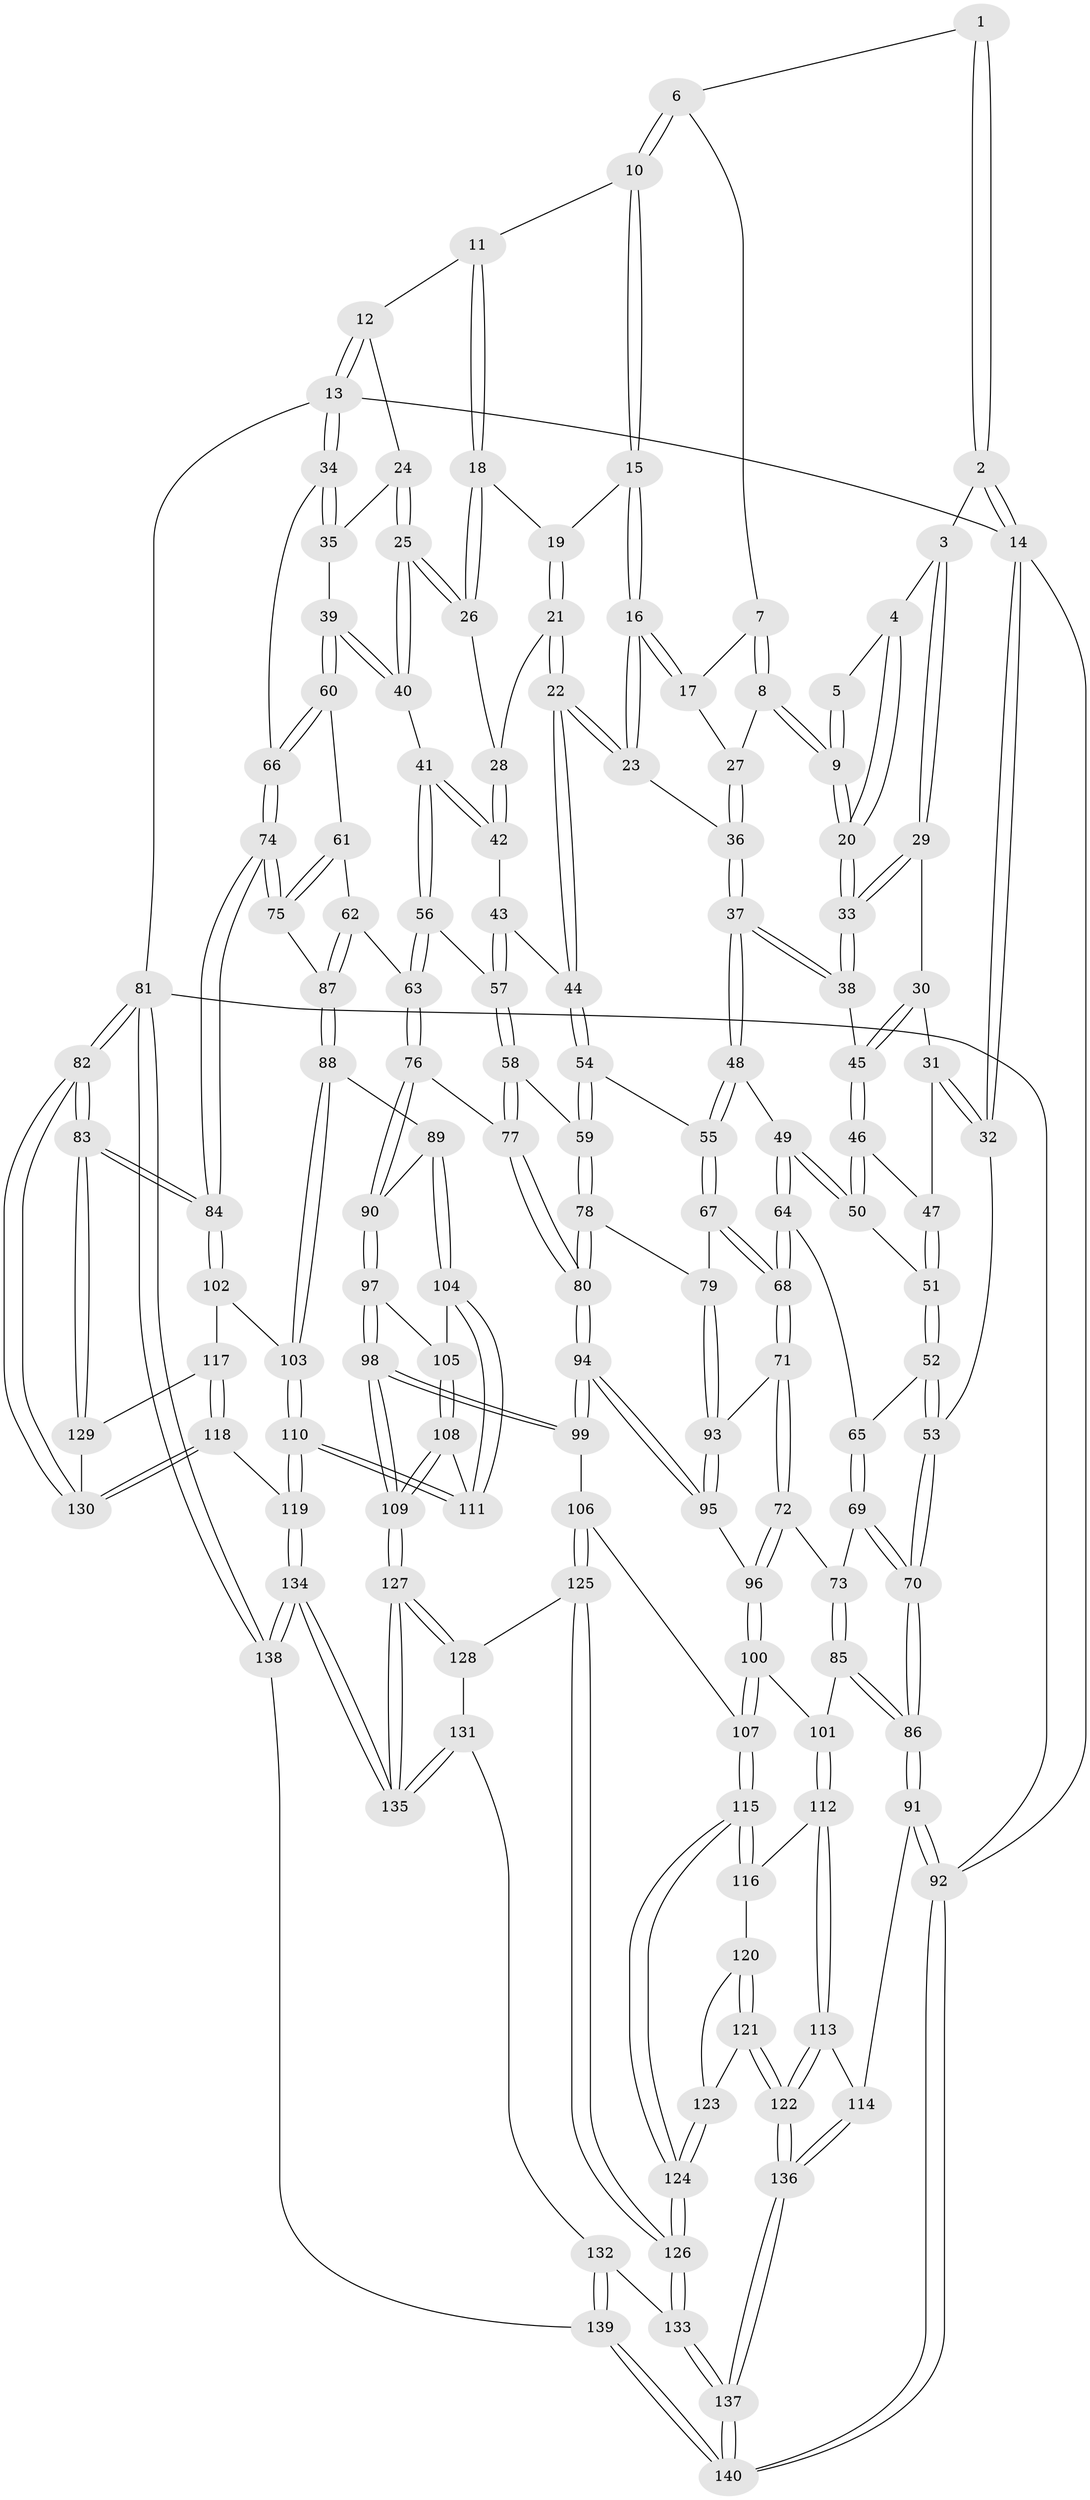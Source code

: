 // coarse degree distribution, {3: 0.05952380952380952, 4: 0.35714285714285715, 2: 0.03571428571428571, 5: 0.42857142857142855, 9: 0.011904761904761904, 6: 0.08333333333333333, 7: 0.023809523809523808}
// Generated by graph-tools (version 1.1) at 2025/21/03/04/25 18:21:25]
// undirected, 140 vertices, 347 edges
graph export_dot {
graph [start="1"]
  node [color=gray90,style=filled];
  1 [pos="+0.2439452626385209+0"];
  2 [pos="+0+0"];
  3 [pos="+0.11659079639636341+0.034117537437617085"];
  4 [pos="+0.18230917873259822+0.03820517397455096"];
  5 [pos="+0.23007268863765742+0.007082567720803461"];
  6 [pos="+0.40908798128890494+0"];
  7 [pos="+0.398452105286803+0"];
  8 [pos="+0.3299834502097784+0.051739929545797037"];
  9 [pos="+0.25354920487802013+0.07828927417591088"];
  10 [pos="+0.4724889486612926+0"];
  11 [pos="+0.8248959689430098+0"];
  12 [pos="+0.9330321778234277+0"];
  13 [pos="+1+0"];
  14 [pos="+0+0"];
  15 [pos="+0.5084787841046625+0"];
  16 [pos="+0.45155596250775737+0.09977241241006175"];
  17 [pos="+0.4121031167063946+0.07193921549907374"];
  18 [pos="+0.6724968579986507+0.04670952171426882"];
  19 [pos="+0.5105749002765677+0"];
  20 [pos="+0.23264758687310125+0.11161303665745177"];
  21 [pos="+0.5830755777808387+0.10923817370156794"];
  22 [pos="+0.49604593792894836+0.20493656508560565"];
  23 [pos="+0.4677536099428804+0.19009942671991806"];
  24 [pos="+0.8779152230314824+0"];
  25 [pos="+0.7543173641331585+0.1455726163129263"];
  26 [pos="+0.6616402751589332+0.10664549790760358"];
  27 [pos="+0.3510935629758544+0.0863026143807319"];
  28 [pos="+0.6547119509325046+0.10836459845770818"];
  29 [pos="+0.11542513110279695+0.06802785915279326"];
  30 [pos="+0.037059447426556584+0.14015503575760657"];
  31 [pos="+0.036861105370241065+0.14024197748428907"];
  32 [pos="+0+0.21851851723630042"];
  33 [pos="+0.21782526874211972+0.14818084454685587"];
  34 [pos="+1+0.20624117087794866"];
  35 [pos="+0.912582142083134+0.1044100310175907"];
  36 [pos="+0.36699204908279925+0.18440112781102724"];
  37 [pos="+0.2852569396926054+0.22604314473711348"];
  38 [pos="+0.21814546203083854+0.15058006959754833"];
  39 [pos="+0.8527321545594636+0.2589194207682065"];
  40 [pos="+0.790010280853339+0.22294733191570865"];
  41 [pos="+0.7648938497589215+0.23417771421097727"];
  42 [pos="+0.6361878019000292+0.2516024619325664"];
  43 [pos="+0.6181590974341535+0.26101007155651046"];
  44 [pos="+0.49845721348340294+0.2114816637672825"];
  45 [pos="+0.16517344167500833+0.17447459581941982"];
  46 [pos="+0.13275794983646222+0.21744523188782025"];
  47 [pos="+0.12524718466262183+0.2190686601594462"];
  48 [pos="+0.2761556087965683+0.2711771521197559"];
  49 [pos="+0.18911922720363605+0.325008607692129"];
  50 [pos="+0.17250677121490893+0.3009549852792266"];
  51 [pos="+0.08698726938250892+0.24294923890326173"];
  52 [pos="+0+0.2807345436743499"];
  53 [pos="+0+0.2480213907097894"];
  54 [pos="+0.46707081170150055+0.37391464727460016"];
  55 [pos="+0.34770641376448236+0.3570104456740656"];
  56 [pos="+0.6428775643171375+0.38838533333955483"];
  57 [pos="+0.6385241544475634+0.38676927207958284"];
  58 [pos="+0.5467153780815106+0.4062227958327344"];
  59 [pos="+0.48312249866450596+0.3988981000910163"];
  60 [pos="+0.8634237955288709+0.27213612902368733"];
  61 [pos="+0.8507405082526938+0.33823412051557594"];
  62 [pos="+0.7783132795106402+0.44524798246141495"];
  63 [pos="+0.7232206233174039+0.45181220295220087"];
  64 [pos="+0.17560495971030393+0.3430452363344659"];
  65 [pos="+0.13617035308906145+0.3602899628721557"];
  66 [pos="+1+0.24611993764692178"];
  67 [pos="+0.30277211540478366+0.43667627250703184"];
  68 [pos="+0.2687867133146246+0.479948619699537"];
  69 [pos="+0.11562982751548438+0.43521092730317384"];
  70 [pos="+0+0.41771662485982325"];
  71 [pos="+0.26440598030067575+0.5110642012067613"];
  72 [pos="+0.24368183635014348+0.5436434623009526"];
  73 [pos="+0.12330511959019443+0.48364324647338486"];
  74 [pos="+1+0.5068194217673133"];
  75 [pos="+1+0.5019626072731128"];
  76 [pos="+0.6807613935879606+0.5231304507053971"];
  77 [pos="+0.60292727510848+0.5506827799824044"];
  78 [pos="+0.47773008884981927+0.4160213039159096"];
  79 [pos="+0.45166591002143264+0.4798334285654462"];
  80 [pos="+0.5860288356441431+0.5678772243220664"];
  81 [pos="+1+1"];
  82 [pos="+1+1"];
  83 [pos="+1+0.7722466571996061"];
  84 [pos="+1+0.6716682506217044"];
  85 [pos="+0.014594317206323485+0.5625485267416853"];
  86 [pos="+0+0.5957500245974213"];
  87 [pos="+0.8651387516301755+0.5603389218140818"];
  88 [pos="+0.8485755933502981+0.6258103269049239"];
  89 [pos="+0.7866729298807401+0.6352620243111884"];
  90 [pos="+0.7106128353286567+0.6086377628634492"];
  91 [pos="+0+0.7615276339087638"];
  92 [pos="+0+1"];
  93 [pos="+0.44380946874065574+0.5072954185459649"];
  94 [pos="+0.5128306878198361+0.6644771041848774"];
  95 [pos="+0.4553178921890968+0.556959395118345"];
  96 [pos="+0.24491672802573072+0.6060130714992357"];
  97 [pos="+0.6488348660138258+0.6694091944522199"];
  98 [pos="+0.562750496710719+0.702177244979877"];
  99 [pos="+0.5128176592432374+0.6673591409860622"];
  100 [pos="+0.24104278796397408+0.6293523459523171"];
  101 [pos="+0.20887829739852423+0.6545210510951049"];
  102 [pos="+0.9362988285964564+0.705001556843555"];
  103 [pos="+0.8662430079399391+0.6615983036254147"];
  104 [pos="+0.7351491027180953+0.7036419514547395"];
  105 [pos="+0.7248887525415656+0.7007493305935745"];
  106 [pos="+0.4648392558116327+0.6944274841991488"];
  107 [pos="+0.3457985060224145+0.690398165895945"];
  108 [pos="+0.6136271632599929+0.7879549317422023"];
  109 [pos="+0.6070339087357932+0.7878657259430194"];
  110 [pos="+0.7814887825807357+0.8111341729869558"];
  111 [pos="+0.7514595300860172+0.7948387248904405"];
  112 [pos="+0.19411687924794374+0.6813627260961036"];
  113 [pos="+0.060387789144384384+0.775471805661806"];
  114 [pos="+0.033129748305787604+0.7754181909175232"];
  115 [pos="+0.31662895574310534+0.8042052588075554"];
  116 [pos="+0.20546474158016673+0.7094930286659965"];
  117 [pos="+0.9213308388026128+0.8000784172368285"];
  118 [pos="+0.8727164571910964+0.8682927035797924"];
  119 [pos="+0.8103825583216088+0.865455009558387"];
  120 [pos="+0.21022236651950982+0.7270900107352726"];
  121 [pos="+0.21041839306651453+0.856692121621401"];
  122 [pos="+0.16843749651819498+0.8864187614463568"];
  123 [pos="+0.2866688069625583+0.8400390458356851"];
  124 [pos="+0.3144637448714549+0.8424370450097632"];
  125 [pos="+0.43440157798085377+0.7990510782056238"];
  126 [pos="+0.3344038900972765+0.86149148907497"];
  127 [pos="+0.5853492330669665+0.8951746149752866"];
  128 [pos="+0.4513479010189386+0.8284058548232216"];
  129 [pos="+0.9816455382923402+0.811128933279909"];
  130 [pos="+0.9661085498842433+0.9446194820107091"];
  131 [pos="+0.4425830944416538+0.9090736026556958"];
  132 [pos="+0.4187266226436637+0.9192560839499774"];
  133 [pos="+0.34149833894659903+0.8959273607799119"];
  134 [pos="+0.6548829583972867+1"];
  135 [pos="+0.5874112111296379+0.9344999265179305"];
  136 [pos="+0.17232771990257548+1"];
  137 [pos="+0.17334725065157328+1"];
  138 [pos="+0.6516943047904801+1"];
  139 [pos="+0.45796336961814516+1"];
  140 [pos="+0.17278555107341156+1"];
  1 -- 2;
  1 -- 2;
  1 -- 6;
  2 -- 3;
  2 -- 14;
  2 -- 14;
  3 -- 4;
  3 -- 29;
  3 -- 29;
  4 -- 5;
  4 -- 20;
  4 -- 20;
  5 -- 9;
  5 -- 9;
  6 -- 7;
  6 -- 10;
  6 -- 10;
  7 -- 8;
  7 -- 8;
  7 -- 17;
  8 -- 9;
  8 -- 9;
  8 -- 27;
  9 -- 20;
  9 -- 20;
  10 -- 11;
  10 -- 15;
  10 -- 15;
  11 -- 12;
  11 -- 18;
  11 -- 18;
  12 -- 13;
  12 -- 13;
  12 -- 24;
  13 -- 14;
  13 -- 34;
  13 -- 34;
  13 -- 81;
  14 -- 32;
  14 -- 32;
  14 -- 92;
  15 -- 16;
  15 -- 16;
  15 -- 19;
  16 -- 17;
  16 -- 17;
  16 -- 23;
  16 -- 23;
  17 -- 27;
  18 -- 19;
  18 -- 26;
  18 -- 26;
  19 -- 21;
  19 -- 21;
  20 -- 33;
  20 -- 33;
  21 -- 22;
  21 -- 22;
  21 -- 28;
  22 -- 23;
  22 -- 23;
  22 -- 44;
  22 -- 44;
  23 -- 36;
  24 -- 25;
  24 -- 25;
  24 -- 35;
  25 -- 26;
  25 -- 26;
  25 -- 40;
  25 -- 40;
  26 -- 28;
  27 -- 36;
  27 -- 36;
  28 -- 42;
  28 -- 42;
  29 -- 30;
  29 -- 33;
  29 -- 33;
  30 -- 31;
  30 -- 45;
  30 -- 45;
  31 -- 32;
  31 -- 32;
  31 -- 47;
  32 -- 53;
  33 -- 38;
  33 -- 38;
  34 -- 35;
  34 -- 35;
  34 -- 66;
  35 -- 39;
  36 -- 37;
  36 -- 37;
  37 -- 38;
  37 -- 38;
  37 -- 48;
  37 -- 48;
  38 -- 45;
  39 -- 40;
  39 -- 40;
  39 -- 60;
  39 -- 60;
  40 -- 41;
  41 -- 42;
  41 -- 42;
  41 -- 56;
  41 -- 56;
  42 -- 43;
  43 -- 44;
  43 -- 57;
  43 -- 57;
  44 -- 54;
  44 -- 54;
  45 -- 46;
  45 -- 46;
  46 -- 47;
  46 -- 50;
  46 -- 50;
  47 -- 51;
  47 -- 51;
  48 -- 49;
  48 -- 55;
  48 -- 55;
  49 -- 50;
  49 -- 50;
  49 -- 64;
  49 -- 64;
  50 -- 51;
  51 -- 52;
  51 -- 52;
  52 -- 53;
  52 -- 53;
  52 -- 65;
  53 -- 70;
  53 -- 70;
  54 -- 55;
  54 -- 59;
  54 -- 59;
  55 -- 67;
  55 -- 67;
  56 -- 57;
  56 -- 63;
  56 -- 63;
  57 -- 58;
  57 -- 58;
  58 -- 59;
  58 -- 77;
  58 -- 77;
  59 -- 78;
  59 -- 78;
  60 -- 61;
  60 -- 66;
  60 -- 66;
  61 -- 62;
  61 -- 75;
  61 -- 75;
  62 -- 63;
  62 -- 87;
  62 -- 87;
  63 -- 76;
  63 -- 76;
  64 -- 65;
  64 -- 68;
  64 -- 68;
  65 -- 69;
  65 -- 69;
  66 -- 74;
  66 -- 74;
  67 -- 68;
  67 -- 68;
  67 -- 79;
  68 -- 71;
  68 -- 71;
  69 -- 70;
  69 -- 70;
  69 -- 73;
  70 -- 86;
  70 -- 86;
  71 -- 72;
  71 -- 72;
  71 -- 93;
  72 -- 73;
  72 -- 96;
  72 -- 96;
  73 -- 85;
  73 -- 85;
  74 -- 75;
  74 -- 75;
  74 -- 84;
  74 -- 84;
  75 -- 87;
  76 -- 77;
  76 -- 90;
  76 -- 90;
  77 -- 80;
  77 -- 80;
  78 -- 79;
  78 -- 80;
  78 -- 80;
  79 -- 93;
  79 -- 93;
  80 -- 94;
  80 -- 94;
  81 -- 82;
  81 -- 82;
  81 -- 138;
  81 -- 138;
  81 -- 92;
  82 -- 83;
  82 -- 83;
  82 -- 130;
  82 -- 130;
  83 -- 84;
  83 -- 84;
  83 -- 129;
  83 -- 129;
  84 -- 102;
  84 -- 102;
  85 -- 86;
  85 -- 86;
  85 -- 101;
  86 -- 91;
  86 -- 91;
  87 -- 88;
  87 -- 88;
  88 -- 89;
  88 -- 103;
  88 -- 103;
  89 -- 90;
  89 -- 104;
  89 -- 104;
  90 -- 97;
  90 -- 97;
  91 -- 92;
  91 -- 92;
  91 -- 114;
  92 -- 140;
  92 -- 140;
  93 -- 95;
  93 -- 95;
  94 -- 95;
  94 -- 95;
  94 -- 99;
  94 -- 99;
  95 -- 96;
  96 -- 100;
  96 -- 100;
  97 -- 98;
  97 -- 98;
  97 -- 105;
  98 -- 99;
  98 -- 99;
  98 -- 109;
  98 -- 109;
  99 -- 106;
  100 -- 101;
  100 -- 107;
  100 -- 107;
  101 -- 112;
  101 -- 112;
  102 -- 103;
  102 -- 117;
  103 -- 110;
  103 -- 110;
  104 -- 105;
  104 -- 111;
  104 -- 111;
  105 -- 108;
  105 -- 108;
  106 -- 107;
  106 -- 125;
  106 -- 125;
  107 -- 115;
  107 -- 115;
  108 -- 109;
  108 -- 109;
  108 -- 111;
  109 -- 127;
  109 -- 127;
  110 -- 111;
  110 -- 111;
  110 -- 119;
  110 -- 119;
  112 -- 113;
  112 -- 113;
  112 -- 116;
  113 -- 114;
  113 -- 122;
  113 -- 122;
  114 -- 136;
  114 -- 136;
  115 -- 116;
  115 -- 116;
  115 -- 124;
  115 -- 124;
  116 -- 120;
  117 -- 118;
  117 -- 118;
  117 -- 129;
  118 -- 119;
  118 -- 130;
  118 -- 130;
  119 -- 134;
  119 -- 134;
  120 -- 121;
  120 -- 121;
  120 -- 123;
  121 -- 122;
  121 -- 122;
  121 -- 123;
  122 -- 136;
  122 -- 136;
  123 -- 124;
  123 -- 124;
  124 -- 126;
  124 -- 126;
  125 -- 126;
  125 -- 126;
  125 -- 128;
  126 -- 133;
  126 -- 133;
  127 -- 128;
  127 -- 128;
  127 -- 135;
  127 -- 135;
  128 -- 131;
  129 -- 130;
  131 -- 132;
  131 -- 135;
  131 -- 135;
  132 -- 133;
  132 -- 139;
  132 -- 139;
  133 -- 137;
  133 -- 137;
  134 -- 135;
  134 -- 135;
  134 -- 138;
  134 -- 138;
  136 -- 137;
  136 -- 137;
  137 -- 140;
  137 -- 140;
  138 -- 139;
  139 -- 140;
  139 -- 140;
}

